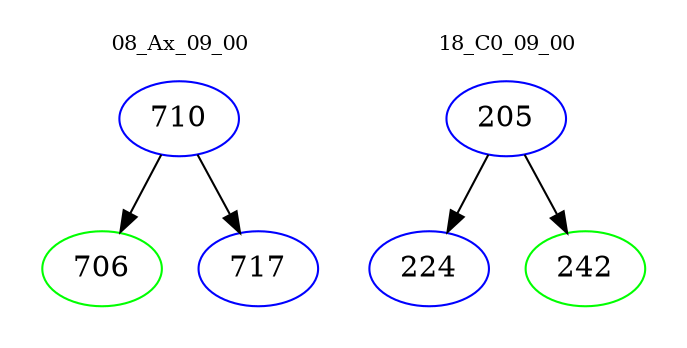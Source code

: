 digraph{
subgraph cluster_0 {
color = white
label = "08_Ax_09_00";
fontsize=10;
T0_710 [label="710", color="blue"]
T0_710 -> T0_706 [color="black"]
T0_706 [label="706", color="green"]
T0_710 -> T0_717 [color="black"]
T0_717 [label="717", color="blue"]
}
subgraph cluster_1 {
color = white
label = "18_C0_09_00";
fontsize=10;
T1_205 [label="205", color="blue"]
T1_205 -> T1_224 [color="black"]
T1_224 [label="224", color="blue"]
T1_205 -> T1_242 [color="black"]
T1_242 [label="242", color="green"]
}
}
